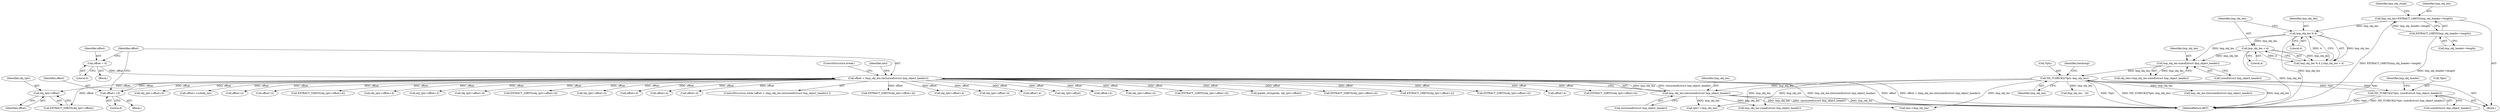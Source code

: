 digraph "0_tcpdump_a25211918f2e790c67d859d20ccf8dbb81da1598@pointer" {
"1000953" [label="(Call,obj_tptr+offset)"];
"1000932" [label="(Call,offset < (lmp_obj_len-(int)sizeof(struct lmp_object_header)))"];
"1001035" [label="(Call,offset+=8)"];
"1000928" [label="(Call,offset = 0)"];
"1000934" [label="(Call,lmp_obj_len-(int)sizeof(struct lmp_object_header))"];
"1000319" [label="(Call,ND_TCHECK2(*tptr, lmp_obj_len))"];
"1000236" [label="(Call,ND_TCHECK2(*tptr, sizeof(struct lmp_object_header)))"];
"1000315" [label="(Call,lmp_obj_len-sizeof(struct lmp_object_header))"];
"1000264" [label="(Call,lmp_obj_len < 4)"];
"1000261" [label="(Call,lmp_obj_len % 4)"];
"1000246" [label="(Call,lmp_obj_len=EXTRACT_16BITS(lmp_obj_header->length))"];
"1000248" [label="(Call,EXTRACT_16BITS(lmp_obj_header->length))"];
"1000991" [label="(Call,obj_tptr+offset+4)"];
"1000752" [label="(Call,EXTRACT_32BITS(obj_tptr+offset+4))"];
"1000753" [label="(Call,obj_tptr+offset+4)"];
"1000239" [label="(Call,sizeof(struct lmp_object_header))"];
"1000265" [label="(Identifier,lmp_obj_len)"];
"1000932" [label="(Call,offset < (lmp_obj_len-(int)sizeof(struct lmp_object_header)))"];
"1000313" [label="(Call,obj_tlen=lmp_obj_len-sizeof(struct lmp_object_header))"];
"1000967" [label="(Call,offset+4)"];
"1000324" [label="(Identifier,hexdump)"];
"1001031" [label="(Call,offset+4)"];
"1000934" [label="(Call,lmp_obj_len-(int)sizeof(struct lmp_object_header))"];
"1000993" [label="(Call,offset+4)"];
"1000925" [label="(Block,)"];
"1000263" [label="(Literal,4)"];
"1000264" [label="(Call,lmp_obj_len < 4)"];
"1000931" [label="(ControlStructure,while (offset < (lmp_obj_len-(int)sizeof(struct lmp_object_header)) ))"];
"1000253" [label="(Identifier,lmp_obj_ctype)"];
"1000929" [label="(Identifier,offset)"];
"1000247" [label="(Identifier,lmp_obj_len)"];
"1001028" [label="(Call,EXTRACT_32BITS(obj_tptr+offset+4))"];
"1001021" [label="(Call,obj_tptr+offset+4)"];
"1000975" [label="(Call,obj_tptr+offset+4)"];
"1000261" [label="(Call,lmp_obj_len % 4)"];
"1000943" [label="(Identifier,ndo)"];
"1001386" [label="(MethodReturn,RET)"];
"1000933" [label="(Identifier,offset)"];
"1000755" [label="(Call,offset+4)"];
"1000315" [label="(Call,lmp_obj_len-sizeof(struct lmp_object_header))"];
"1000930" [label="(Literal,0)"];
"1000266" [label="(Literal,4)"];
"1001374" [label="(Call,tptr+=lmp_obj_len)"];
"1001057" [label="(Call,lmp_obj_len-(int)sizeof(struct lmp_object_header))"];
"1000949" [label="(Call,obj_tptr+offset)"];
"1001370" [label="(Call,lmp_obj_len-sizeof(struct lmp_object_header))"];
"1001005" [label="(Call,offset+4)"];
"1001003" [label="(Call,obj_tptr+offset+4)"];
"1000954" [label="(Identifier,obj_tptr)"];
"1000248" [label="(Call,EXTRACT_16BITS(lmp_obj_header->length))"];
"1000955" [label="(Identifier,offset)"];
"1000236" [label="(Call,ND_TCHECK2(*tptr, sizeof(struct lmp_object_header)))"];
"1000964" [label="(Call,EXTRACT_32BITS(obj_tptr+offset+4))"];
"1000936" [label="(Call,(int)sizeof(struct lmp_object_header))"];
"1001038" [label="(ControlStructure,break;)"];
"1000947" [label="(Call,ipaddr_string(ndo, obj_tptr+offset))"];
"1000953" [label="(Call,obj_tptr+offset)"];
"1000249" [label="(Call,lmp_obj_header->length)"];
"1000974" [label="(Call,EXTRACT_32BITS(obj_tptr+offset+4))"];
"1000235" [label="(Block,)"];
"1000260" [label="(Call,lmp_obj_len % 4 || lmp_obj_len < 4)"];
"1001377" [label="(Call,tlen-=lmp_obj_len)"];
"1000242" [label="(Identifier,lmp_obj_header)"];
"1000237" [label="(Call,*tptr)"];
"1000952" [label="(Call,EXTRACT_32BITS(obj_tptr+offset))"];
"1000319" [label="(Call,ND_TCHECK2(*tptr, lmp_obj_len))"];
"1000661" [label="(Call,EXTRACT_16BITS(obj_tptr+offset+2))"];
"1001020" [label="(Call,EXTRACT_32BITS(obj_tptr+offset+4))"];
"1001023" [label="(Call,offset+4)"];
"1000990" [label="(Call,EXTRACT_32BITS(obj_tptr+offset+4))"];
"1000965" [label="(Call,obj_tptr+offset+4)"];
"1001036" [label="(Identifier,offset)"];
"1000767" [label="(Call,offset+=subobj_len)"];
"1000977" [label="(Call,offset+4)"];
"1000664" [label="(Call,offset+2)"];
"1001002" [label="(Call,EXTRACT_32BITS(obj_tptr+offset+4))"];
"1001037" [label="(Literal,8)"];
"1001029" [label="(Call,obj_tptr+offset+4)"];
"1000317" [label="(Call,sizeof(struct lmp_object_header))"];
"1000940" [label="(Block,)"];
"1000322" [label="(Identifier,lmp_obj_len)"];
"1000316" [label="(Identifier,lmp_obj_len)"];
"1001035" [label="(Call,offset+=8)"];
"1000262" [label="(Identifier,lmp_obj_len)"];
"1000935" [label="(Identifier,lmp_obj_len)"];
"1000246" [label="(Call,lmp_obj_len=EXTRACT_16BITS(lmp_obj_header->length))"];
"1000928" [label="(Call,offset = 0)"];
"1000662" [label="(Call,obj_tptr+offset+2)"];
"1000320" [label="(Call,*tptr)"];
"1000603" [label="(Call,lmp_obj_len - 16)"];
"1000953" -> "1000952"  [label="AST: "];
"1000953" -> "1000955"  [label="CFG: "];
"1000954" -> "1000953"  [label="AST: "];
"1000955" -> "1000953"  [label="AST: "];
"1000952" -> "1000953"  [label="CFG: "];
"1000932" -> "1000953"  [label="DDG: offset"];
"1000932" -> "1000931"  [label="AST: "];
"1000932" -> "1000934"  [label="CFG: "];
"1000933" -> "1000932"  [label="AST: "];
"1000934" -> "1000932"  [label="AST: "];
"1000943" -> "1000932"  [label="CFG: "];
"1001038" -> "1000932"  [label="CFG: "];
"1000932" -> "1001386"  [label="DDG: lmp_obj_len-(int)sizeof(struct lmp_object_header)"];
"1000932" -> "1001386"  [label="DDG: offset"];
"1000932" -> "1001386"  [label="DDG: offset < (lmp_obj_len-(int)sizeof(struct lmp_object_header))"];
"1000932" -> "1000661"  [label="DDG: offset"];
"1000932" -> "1000662"  [label="DDG: offset"];
"1000932" -> "1000664"  [label="DDG: offset"];
"1000932" -> "1000752"  [label="DDG: offset"];
"1000932" -> "1000753"  [label="DDG: offset"];
"1000932" -> "1000755"  [label="DDG: offset"];
"1000932" -> "1000767"  [label="DDG: offset"];
"1001035" -> "1000932"  [label="DDG: offset"];
"1000928" -> "1000932"  [label="DDG: offset"];
"1000934" -> "1000932"  [label="DDG: lmp_obj_len"];
"1000934" -> "1000932"  [label="DDG: (int)sizeof(struct lmp_object_header)"];
"1000932" -> "1000947"  [label="DDG: offset"];
"1000932" -> "1000949"  [label="DDG: offset"];
"1000932" -> "1000952"  [label="DDG: offset"];
"1000932" -> "1000964"  [label="DDG: offset"];
"1000932" -> "1000965"  [label="DDG: offset"];
"1000932" -> "1000967"  [label="DDG: offset"];
"1000932" -> "1000974"  [label="DDG: offset"];
"1000932" -> "1000975"  [label="DDG: offset"];
"1000932" -> "1000977"  [label="DDG: offset"];
"1000932" -> "1000990"  [label="DDG: offset"];
"1000932" -> "1000991"  [label="DDG: offset"];
"1000932" -> "1000993"  [label="DDG: offset"];
"1000932" -> "1001002"  [label="DDG: offset"];
"1000932" -> "1001003"  [label="DDG: offset"];
"1000932" -> "1001005"  [label="DDG: offset"];
"1000932" -> "1001020"  [label="DDG: offset"];
"1000932" -> "1001021"  [label="DDG: offset"];
"1000932" -> "1001023"  [label="DDG: offset"];
"1000932" -> "1001028"  [label="DDG: offset"];
"1000932" -> "1001029"  [label="DDG: offset"];
"1000932" -> "1001031"  [label="DDG: offset"];
"1000932" -> "1001035"  [label="DDG: offset"];
"1001035" -> "1000940"  [label="AST: "];
"1001035" -> "1001037"  [label="CFG: "];
"1001036" -> "1001035"  [label="AST: "];
"1001037" -> "1001035"  [label="AST: "];
"1000933" -> "1001035"  [label="CFG: "];
"1000928" -> "1000925"  [label="AST: "];
"1000928" -> "1000930"  [label="CFG: "];
"1000929" -> "1000928"  [label="AST: "];
"1000930" -> "1000928"  [label="AST: "];
"1000933" -> "1000928"  [label="CFG: "];
"1000934" -> "1000936"  [label="CFG: "];
"1000935" -> "1000934"  [label="AST: "];
"1000936" -> "1000934"  [label="AST: "];
"1000934" -> "1001386"  [label="DDG: lmp_obj_len"];
"1000934" -> "1001386"  [label="DDG: (int)sizeof(struct lmp_object_header)"];
"1000319" -> "1000934"  [label="DDG: lmp_obj_len"];
"1000934" -> "1001370"  [label="DDG: lmp_obj_len"];
"1000934" -> "1001374"  [label="DDG: lmp_obj_len"];
"1000934" -> "1001377"  [label="DDG: lmp_obj_len"];
"1000319" -> "1000235"  [label="AST: "];
"1000319" -> "1000322"  [label="CFG: "];
"1000320" -> "1000319"  [label="AST: "];
"1000322" -> "1000319"  [label="AST: "];
"1000324" -> "1000319"  [label="CFG: "];
"1000319" -> "1001386"  [label="DDG: ND_TCHECK2(*tptr, lmp_obj_len)"];
"1000319" -> "1001386"  [label="DDG: lmp_obj_len"];
"1000319" -> "1001386"  [label="DDG: *tptr"];
"1000319" -> "1000236"  [label="DDG: *tptr"];
"1000236" -> "1000319"  [label="DDG: *tptr"];
"1000315" -> "1000319"  [label="DDG: lmp_obj_len"];
"1000319" -> "1000603"  [label="DDG: lmp_obj_len"];
"1000319" -> "1001057"  [label="DDG: lmp_obj_len"];
"1000319" -> "1001370"  [label="DDG: lmp_obj_len"];
"1000319" -> "1001374"  [label="DDG: lmp_obj_len"];
"1000319" -> "1001377"  [label="DDG: lmp_obj_len"];
"1000236" -> "1000235"  [label="AST: "];
"1000236" -> "1000239"  [label="CFG: "];
"1000237" -> "1000236"  [label="AST: "];
"1000239" -> "1000236"  [label="AST: "];
"1000242" -> "1000236"  [label="CFG: "];
"1000236" -> "1001386"  [label="DDG: *tptr"];
"1000236" -> "1001386"  [label="DDG: ND_TCHECK2(*tptr, sizeof(struct lmp_object_header))"];
"1000315" -> "1000313"  [label="AST: "];
"1000315" -> "1000317"  [label="CFG: "];
"1000316" -> "1000315"  [label="AST: "];
"1000317" -> "1000315"  [label="AST: "];
"1000313" -> "1000315"  [label="CFG: "];
"1000315" -> "1000313"  [label="DDG: lmp_obj_len"];
"1000264" -> "1000315"  [label="DDG: lmp_obj_len"];
"1000261" -> "1000315"  [label="DDG: lmp_obj_len"];
"1000264" -> "1000260"  [label="AST: "];
"1000264" -> "1000266"  [label="CFG: "];
"1000265" -> "1000264"  [label="AST: "];
"1000266" -> "1000264"  [label="AST: "];
"1000260" -> "1000264"  [label="CFG: "];
"1000264" -> "1001386"  [label="DDG: lmp_obj_len"];
"1000264" -> "1000260"  [label="DDG: lmp_obj_len"];
"1000264" -> "1000260"  [label="DDG: 4"];
"1000261" -> "1000264"  [label="DDG: lmp_obj_len"];
"1000261" -> "1000260"  [label="AST: "];
"1000261" -> "1000263"  [label="CFG: "];
"1000262" -> "1000261"  [label="AST: "];
"1000263" -> "1000261"  [label="AST: "];
"1000265" -> "1000261"  [label="CFG: "];
"1000260" -> "1000261"  [label="CFG: "];
"1000261" -> "1001386"  [label="DDG: lmp_obj_len"];
"1000261" -> "1000260"  [label="DDG: lmp_obj_len"];
"1000261" -> "1000260"  [label="DDG: 4"];
"1000246" -> "1000261"  [label="DDG: lmp_obj_len"];
"1000246" -> "1000235"  [label="AST: "];
"1000246" -> "1000248"  [label="CFG: "];
"1000247" -> "1000246"  [label="AST: "];
"1000248" -> "1000246"  [label="AST: "];
"1000253" -> "1000246"  [label="CFG: "];
"1000246" -> "1001386"  [label="DDG: EXTRACT_16BITS(lmp_obj_header->length)"];
"1000248" -> "1000246"  [label="DDG: lmp_obj_header->length"];
"1000248" -> "1000249"  [label="CFG: "];
"1000249" -> "1000248"  [label="AST: "];
"1000248" -> "1001386"  [label="DDG: lmp_obj_header->length"];
}
